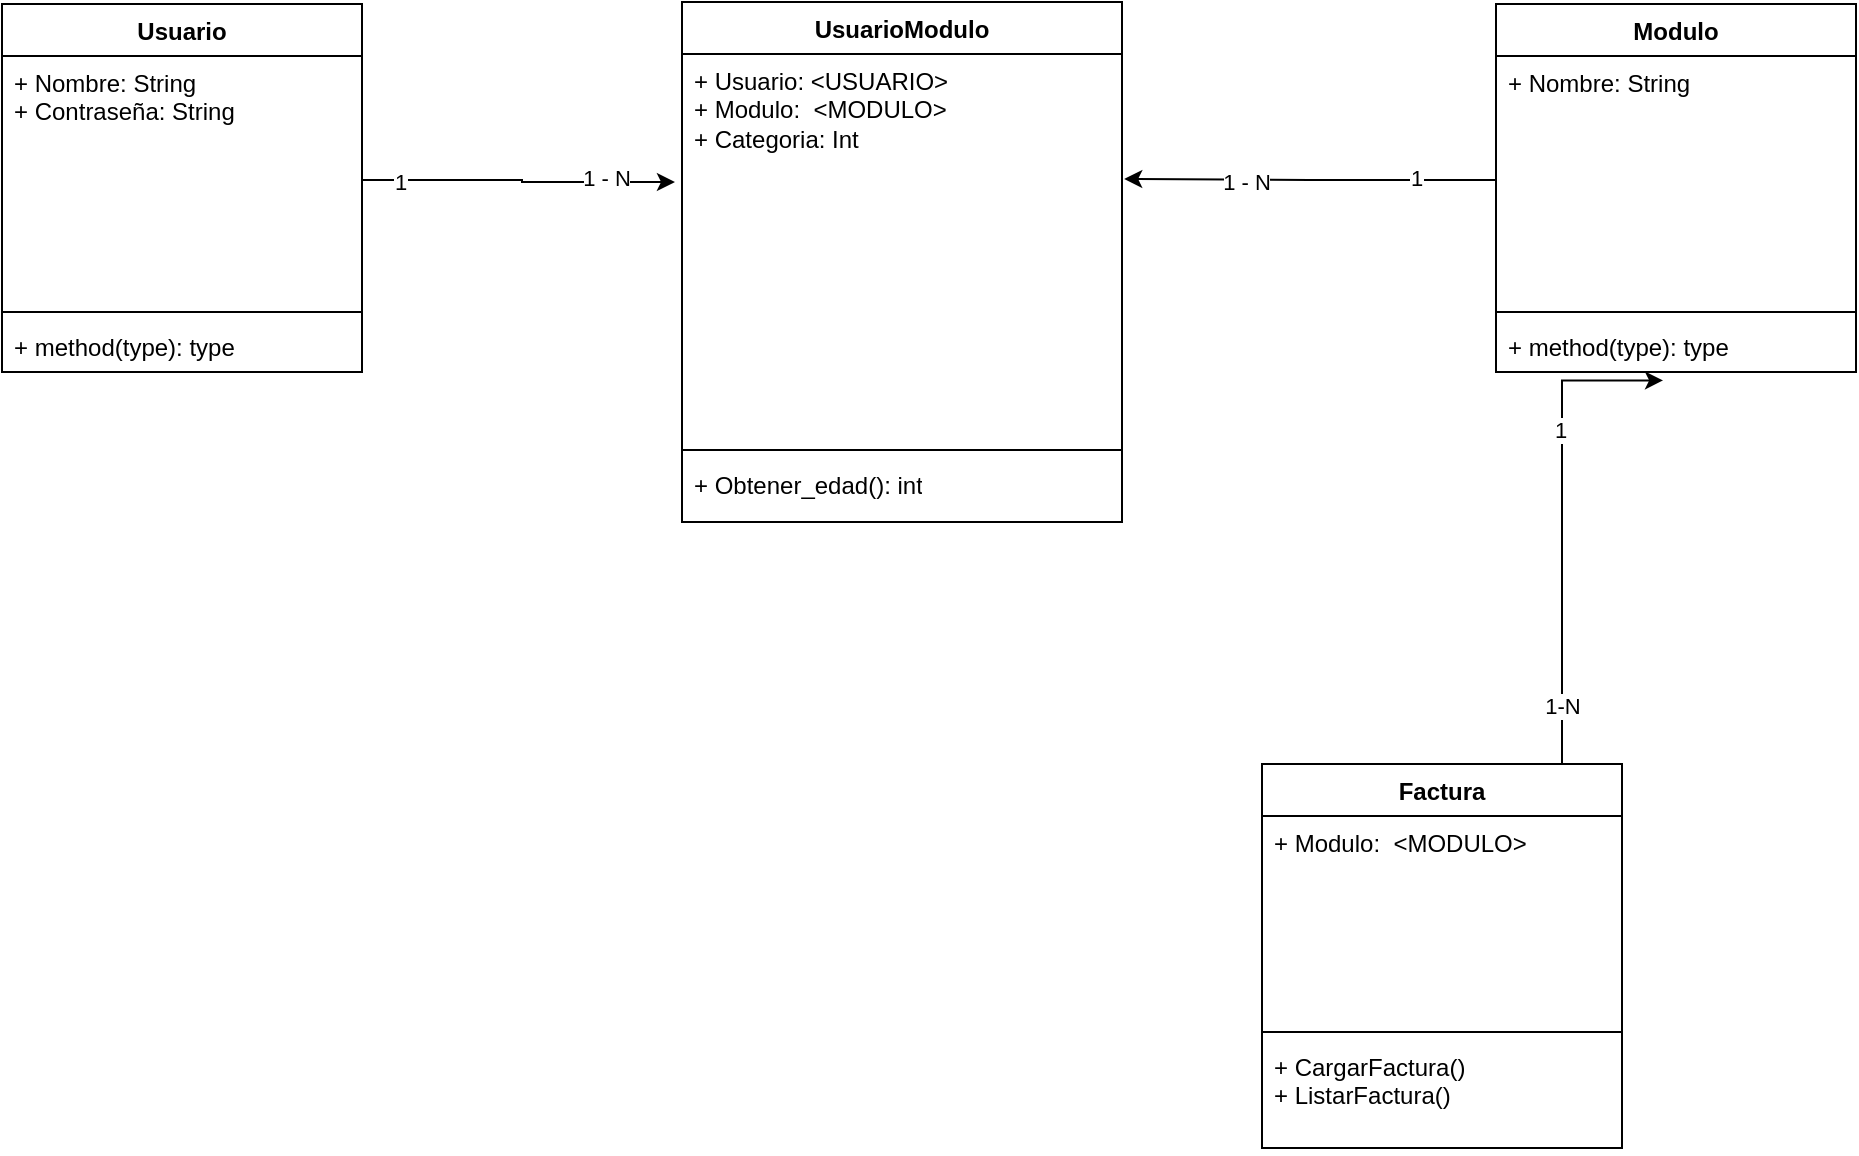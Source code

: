 <mxfile version="24.5.1" type="device">
  <diagram id="C5RBs43oDa-KdzZeNtuy" name="Page-1">
    <mxGraphModel dx="1500" dy="887" grid="1" gridSize="10" guides="1" tooltips="1" connect="1" arrows="1" fold="1" page="1" pageScale="1" pageWidth="827" pageHeight="1169" math="0" shadow="0">
      <root>
        <mxCell id="WIyWlLk6GJQsqaUBKTNV-0" />
        <mxCell id="WIyWlLk6GJQsqaUBKTNV-1" parent="WIyWlLk6GJQsqaUBKTNV-0" />
        <mxCell id="P_RixyA19fJqiTt09zhc-54" value="Usuario" style="swimlane;fontStyle=1;align=center;verticalAlign=top;childLayout=stackLayout;horizontal=1;startSize=26;horizontalStack=0;resizeParent=1;resizeParentMax=0;resizeLast=0;collapsible=1;marginBottom=0;whiteSpace=wrap;html=1;" parent="WIyWlLk6GJQsqaUBKTNV-1" vertex="1">
          <mxGeometry x="110" y="71" width="180" height="184" as="geometry" />
        </mxCell>
        <mxCell id="P_RixyA19fJqiTt09zhc-55" value="&lt;div&gt;&lt;span style=&quot;background-color: initial;&quot;&gt;+ Nombre: String&lt;/span&gt;&lt;br&gt;&lt;/div&gt;&lt;div&gt;+ Contraseña: String&lt;/div&gt;&lt;div&gt;&lt;br&gt;&lt;div&gt;&lt;br&gt;&lt;/div&gt;&lt;/div&gt;" style="text;strokeColor=none;fillColor=none;align=left;verticalAlign=top;spacingLeft=4;spacingRight=4;overflow=hidden;rotatable=0;points=[[0,0.5],[1,0.5]];portConstraint=eastwest;whiteSpace=wrap;html=1;" parent="P_RixyA19fJqiTt09zhc-54" vertex="1">
          <mxGeometry y="26" width="180" height="124" as="geometry" />
        </mxCell>
        <mxCell id="P_RixyA19fJqiTt09zhc-56" value="" style="line;strokeWidth=1;fillColor=none;align=left;verticalAlign=middle;spacingTop=-1;spacingLeft=3;spacingRight=3;rotatable=0;labelPosition=right;points=[];portConstraint=eastwest;strokeColor=inherit;" parent="P_RixyA19fJqiTt09zhc-54" vertex="1">
          <mxGeometry y="150" width="180" height="8" as="geometry" />
        </mxCell>
        <mxCell id="P_RixyA19fJqiTt09zhc-57" value="+ method(type): type" style="text;strokeColor=none;fillColor=none;align=left;verticalAlign=top;spacingLeft=4;spacingRight=4;overflow=hidden;rotatable=0;points=[[0,0.5],[1,0.5]];portConstraint=eastwest;whiteSpace=wrap;html=1;" parent="P_RixyA19fJqiTt09zhc-54" vertex="1">
          <mxGeometry y="158" width="180" height="26" as="geometry" />
        </mxCell>
        <mxCell id="P_RixyA19fJqiTt09zhc-62" value="UsuarioModulo" style="swimlane;fontStyle=1;align=center;verticalAlign=top;childLayout=stackLayout;horizontal=1;startSize=26;horizontalStack=0;resizeParent=1;resizeParentMax=0;resizeLast=0;collapsible=1;marginBottom=0;whiteSpace=wrap;html=1;" parent="WIyWlLk6GJQsqaUBKTNV-1" vertex="1">
          <mxGeometry x="450" y="70" width="220" height="260" as="geometry" />
        </mxCell>
        <mxCell id="P_RixyA19fJqiTt09zhc-63" value="+ Usuario: &amp;lt;USUARIO&amp;gt;&lt;div&gt;+ Modulo:&amp;nbsp; &amp;lt;MODULO&amp;gt;&lt;/div&gt;&lt;div&gt;+ Categoria: Int&lt;br&gt;&lt;/div&gt;" style="text;strokeColor=none;fillColor=none;align=left;verticalAlign=top;spacingLeft=4;spacingRight=4;overflow=hidden;rotatable=0;points=[[0,0.5],[1,0.5]];portConstraint=eastwest;whiteSpace=wrap;html=1;" parent="P_RixyA19fJqiTt09zhc-62" vertex="1">
          <mxGeometry y="26" width="220" height="194" as="geometry" />
        </mxCell>
        <mxCell id="P_RixyA19fJqiTt09zhc-64" value="" style="line;strokeWidth=1;fillColor=none;align=left;verticalAlign=middle;spacingTop=-1;spacingLeft=3;spacingRight=3;rotatable=0;labelPosition=right;points=[];portConstraint=eastwest;strokeColor=inherit;" parent="P_RixyA19fJqiTt09zhc-62" vertex="1">
          <mxGeometry y="220" width="220" height="8" as="geometry" />
        </mxCell>
        <mxCell id="P_RixyA19fJqiTt09zhc-65" value="+ Obtener_edad(): int" style="text;strokeColor=none;fillColor=none;align=left;verticalAlign=top;spacingLeft=4;spacingRight=4;overflow=hidden;rotatable=0;points=[[0,0.5],[1,0.5]];portConstraint=eastwest;whiteSpace=wrap;html=1;" parent="P_RixyA19fJqiTt09zhc-62" vertex="1">
          <mxGeometry y="228" width="220" height="32" as="geometry" />
        </mxCell>
        <mxCell id="s3YrhpVgowpJ8DNU9XVm-0" value="Factura&lt;div&gt;&lt;br&gt;&lt;/div&gt;" style="swimlane;fontStyle=1;align=center;verticalAlign=top;childLayout=stackLayout;horizontal=1;startSize=26;horizontalStack=0;resizeParent=1;resizeParentMax=0;resizeLast=0;collapsible=1;marginBottom=0;whiteSpace=wrap;html=1;" vertex="1" parent="WIyWlLk6GJQsqaUBKTNV-1">
          <mxGeometry x="740" y="451" width="180" height="192" as="geometry" />
        </mxCell>
        <mxCell id="s3YrhpVgowpJ8DNU9XVm-1" value="+ Modulo:&amp;nbsp; &amp;lt;MODULO&amp;gt;" style="text;strokeColor=none;fillColor=none;align=left;verticalAlign=top;spacingLeft=4;spacingRight=4;overflow=hidden;rotatable=0;points=[[0,0.5],[1,0.5]];portConstraint=eastwest;whiteSpace=wrap;html=1;" vertex="1" parent="s3YrhpVgowpJ8DNU9XVm-0">
          <mxGeometry y="26" width="180" height="104" as="geometry" />
        </mxCell>
        <mxCell id="s3YrhpVgowpJ8DNU9XVm-2" value="" style="line;strokeWidth=1;fillColor=none;align=left;verticalAlign=middle;spacingTop=-1;spacingLeft=3;spacingRight=3;rotatable=0;labelPosition=right;points=[];portConstraint=eastwest;strokeColor=inherit;" vertex="1" parent="s3YrhpVgowpJ8DNU9XVm-0">
          <mxGeometry y="130" width="180" height="8" as="geometry" />
        </mxCell>
        <mxCell id="s3YrhpVgowpJ8DNU9XVm-3" value="+ CargarFactura()&lt;div&gt;+ ListarFactura()&lt;br&gt;&lt;/div&gt;" style="text;strokeColor=none;fillColor=none;align=left;verticalAlign=top;spacingLeft=4;spacingRight=4;overflow=hidden;rotatable=0;points=[[0,0.5],[1,0.5]];portConstraint=eastwest;whiteSpace=wrap;html=1;" vertex="1" parent="s3YrhpVgowpJ8DNU9XVm-0">
          <mxGeometry y="138" width="180" height="54" as="geometry" />
        </mxCell>
        <mxCell id="s3YrhpVgowpJ8DNU9XVm-4" value="Modulo" style="swimlane;fontStyle=1;align=center;verticalAlign=top;childLayout=stackLayout;horizontal=1;startSize=26;horizontalStack=0;resizeParent=1;resizeParentMax=0;resizeLast=0;collapsible=1;marginBottom=0;whiteSpace=wrap;html=1;" vertex="1" parent="WIyWlLk6GJQsqaUBKTNV-1">
          <mxGeometry x="857" y="71" width="180" height="184" as="geometry" />
        </mxCell>
        <mxCell id="s3YrhpVgowpJ8DNU9XVm-5" value="&lt;div&gt;&lt;span style=&quot;background-color: initial;&quot;&gt;+ Nombre: String&lt;/span&gt;&lt;/div&gt;&lt;div&gt;&lt;div&gt;&lt;br&gt;&lt;/div&gt;&lt;/div&gt;" style="text;strokeColor=none;fillColor=none;align=left;verticalAlign=top;spacingLeft=4;spacingRight=4;overflow=hidden;rotatable=0;points=[[0,0.5],[1,0.5]];portConstraint=eastwest;whiteSpace=wrap;html=1;" vertex="1" parent="s3YrhpVgowpJ8DNU9XVm-4">
          <mxGeometry y="26" width="180" height="124" as="geometry" />
        </mxCell>
        <mxCell id="s3YrhpVgowpJ8DNU9XVm-6" value="" style="line;strokeWidth=1;fillColor=none;align=left;verticalAlign=middle;spacingTop=-1;spacingLeft=3;spacingRight=3;rotatable=0;labelPosition=right;points=[];portConstraint=eastwest;strokeColor=inherit;" vertex="1" parent="s3YrhpVgowpJ8DNU9XVm-4">
          <mxGeometry y="150" width="180" height="8" as="geometry" />
        </mxCell>
        <mxCell id="s3YrhpVgowpJ8DNU9XVm-7" value="+ method(type): type" style="text;strokeColor=none;fillColor=none;align=left;verticalAlign=top;spacingLeft=4;spacingRight=4;overflow=hidden;rotatable=0;points=[[0,0.5],[1,0.5]];portConstraint=eastwest;whiteSpace=wrap;html=1;" vertex="1" parent="s3YrhpVgowpJ8DNU9XVm-4">
          <mxGeometry y="158" width="180" height="26" as="geometry" />
        </mxCell>
        <mxCell id="s3YrhpVgowpJ8DNU9XVm-8" style="edgeStyle=orthogonalEdgeStyle;rounded=0;orthogonalLoop=1;jettySize=auto;html=1;entryX=0.464;entryY=1.162;entryDx=0;entryDy=0;entryPerimeter=0;" edge="1" parent="WIyWlLk6GJQsqaUBKTNV-1" source="s3YrhpVgowpJ8DNU9XVm-0" target="s3YrhpVgowpJ8DNU9XVm-7">
          <mxGeometry relative="1" as="geometry">
            <Array as="points">
              <mxPoint x="890" y="259" />
            </Array>
          </mxGeometry>
        </mxCell>
        <mxCell id="s3YrhpVgowpJ8DNU9XVm-15" value="1-N" style="edgeLabel;html=1;align=center;verticalAlign=middle;resizable=0;points=[];" vertex="1" connectable="0" parent="s3YrhpVgowpJ8DNU9XVm-8">
          <mxGeometry x="-0.756" relative="1" as="geometry">
            <mxPoint as="offset" />
          </mxGeometry>
        </mxCell>
        <mxCell id="s3YrhpVgowpJ8DNU9XVm-16" value="1" style="edgeLabel;html=1;align=center;verticalAlign=middle;resizable=0;points=[];" vertex="1" connectable="0" parent="s3YrhpVgowpJ8DNU9XVm-8">
          <mxGeometry x="0.383" y="1" relative="1" as="geometry">
            <mxPoint as="offset" />
          </mxGeometry>
        </mxCell>
        <mxCell id="s3YrhpVgowpJ8DNU9XVm-9" style="edgeStyle=orthogonalEdgeStyle;rounded=0;orthogonalLoop=1;jettySize=auto;html=1;entryX=-0.016;entryY=0.33;entryDx=0;entryDy=0;entryPerimeter=0;" edge="1" parent="WIyWlLk6GJQsqaUBKTNV-1" source="P_RixyA19fJqiTt09zhc-55" target="P_RixyA19fJqiTt09zhc-63">
          <mxGeometry relative="1" as="geometry" />
        </mxCell>
        <mxCell id="s3YrhpVgowpJ8DNU9XVm-11" value="1" style="edgeLabel;html=1;align=center;verticalAlign=middle;resizable=0;points=[];" vertex="1" connectable="0" parent="s3YrhpVgowpJ8DNU9XVm-9">
          <mxGeometry x="-0.761" y="-1" relative="1" as="geometry">
            <mxPoint as="offset" />
          </mxGeometry>
        </mxCell>
        <mxCell id="s3YrhpVgowpJ8DNU9XVm-12" value="1 - N" style="edgeLabel;html=1;align=center;verticalAlign=middle;resizable=0;points=[];" vertex="1" connectable="0" parent="s3YrhpVgowpJ8DNU9XVm-9">
          <mxGeometry x="0.56" y="2" relative="1" as="geometry">
            <mxPoint as="offset" />
          </mxGeometry>
        </mxCell>
        <mxCell id="s3YrhpVgowpJ8DNU9XVm-10" style="edgeStyle=orthogonalEdgeStyle;rounded=0;orthogonalLoop=1;jettySize=auto;html=1;entryX=1.005;entryY=0.322;entryDx=0;entryDy=0;entryPerimeter=0;" edge="1" parent="WIyWlLk6GJQsqaUBKTNV-1" source="s3YrhpVgowpJ8DNU9XVm-5" target="P_RixyA19fJqiTt09zhc-63">
          <mxGeometry relative="1" as="geometry" />
        </mxCell>
        <mxCell id="s3YrhpVgowpJ8DNU9XVm-13" value="1 - N" style="edgeLabel;html=1;align=center;verticalAlign=middle;resizable=0;points=[];" vertex="1" connectable="0" parent="s3YrhpVgowpJ8DNU9XVm-10">
          <mxGeometry x="0.353" y="1" relative="1" as="geometry">
            <mxPoint as="offset" />
          </mxGeometry>
        </mxCell>
        <mxCell id="s3YrhpVgowpJ8DNU9XVm-14" value="1" style="edgeLabel;html=1;align=center;verticalAlign=middle;resizable=0;points=[];" vertex="1" connectable="0" parent="s3YrhpVgowpJ8DNU9XVm-10">
          <mxGeometry x="-0.569" y="-1" relative="1" as="geometry">
            <mxPoint as="offset" />
          </mxGeometry>
        </mxCell>
      </root>
    </mxGraphModel>
  </diagram>
</mxfile>

